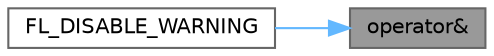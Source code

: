 digraph "operator&amp;"
{
 // INTERACTIVE_SVG=YES
 // LATEX_PDF_SIZE
  bgcolor="transparent";
  edge [fontname=Helvetica,fontsize=10,labelfontname=Helvetica,labelfontsize=10];
  node [fontname=Helvetica,fontsize=10,shape=box,height=0.2,width=0.4];
  rankdir="RL";
  Node1 [id="Node000001",label="operator&",height=0.2,width=0.4,color="gray40", fillcolor="grey60", style="filled", fontcolor="black",tooltip="Combine two CRGB objects, taking the smallest value of each channel."];
  Node1 -> Node2 [id="edge1_Node000001_Node000002",dir="back",color="steelblue1",style="solid",tooltip=" "];
  Node2 [id="Node000002",label="FL_DISABLE_WARNING",height=0.2,width=0.4,color="grey40", fillcolor="white", style="filled",URL="$d1/d69/bitset_8h_a96e310c8c75d2db2110158610604b4bc.html#a96e310c8c75d2db2110158610604b4bc",tooltip=" "];
}
